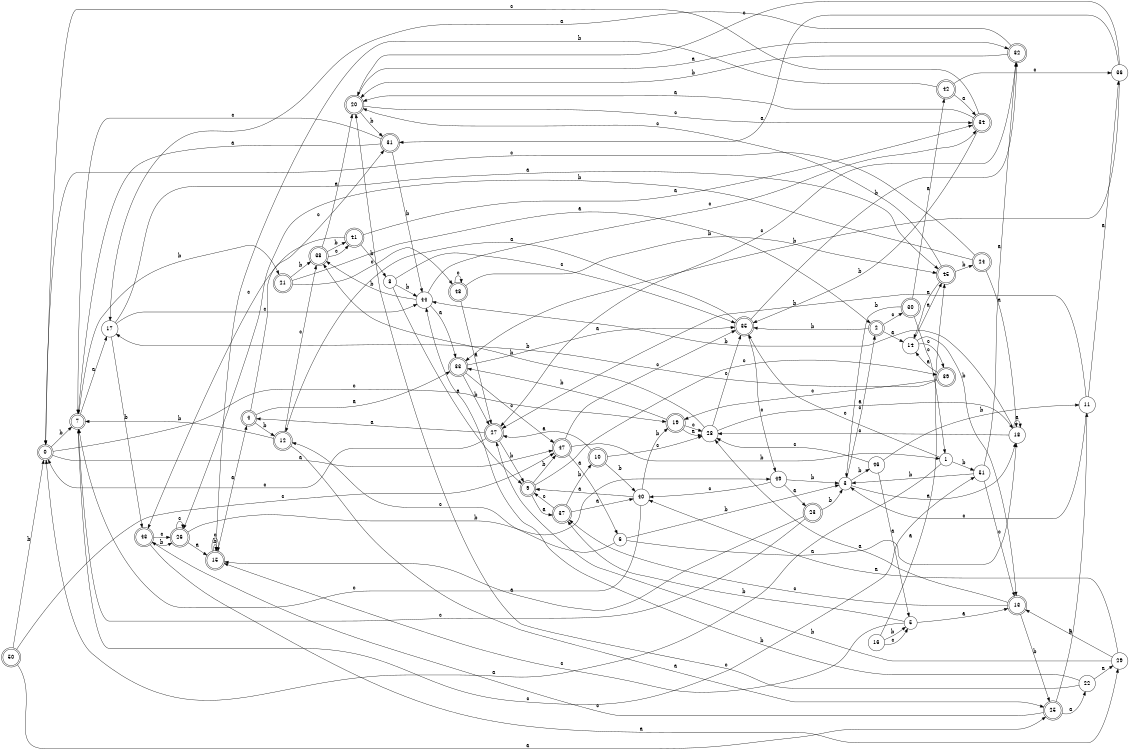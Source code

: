 digraph n42_2 {
__start0 [label="" shape="none"];

rankdir=LR;
size="8,5";

s0 [style="rounded,filled", color="black", fillcolor="white" shape="doublecircle", label="0"];
s1 [style="filled", color="black", fillcolor="white" shape="circle", label="1"];
s2 [style="rounded,filled", color="black", fillcolor="white" shape="doublecircle", label="2"];
s3 [style="filled", color="black", fillcolor="white" shape="circle", label="3"];
s4 [style="rounded,filled", color="black", fillcolor="white" shape="doublecircle", label="4"];
s5 [style="filled", color="black", fillcolor="white" shape="circle", label="5"];
s6 [style="filled", color="black", fillcolor="white" shape="circle", label="6"];
s7 [style="rounded,filled", color="black", fillcolor="white" shape="doublecircle", label="7"];
s8 [style="filled", color="black", fillcolor="white" shape="circle", label="8"];
s9 [style="rounded,filled", color="black", fillcolor="white" shape="doublecircle", label="9"];
s10 [style="rounded,filled", color="black", fillcolor="white" shape="doublecircle", label="10"];
s11 [style="filled", color="black", fillcolor="white" shape="circle", label="11"];
s12 [style="rounded,filled", color="black", fillcolor="white" shape="doublecircle", label="12"];
s13 [style="rounded,filled", color="black", fillcolor="white" shape="doublecircle", label="13"];
s14 [style="filled", color="black", fillcolor="white" shape="circle", label="14"];
s15 [style="rounded,filled", color="black", fillcolor="white" shape="doublecircle", label="15"];
s16 [style="filled", color="black", fillcolor="white" shape="circle", label="16"];
s17 [style="filled", color="black", fillcolor="white" shape="circle", label="17"];
s18 [style="filled", color="black", fillcolor="white" shape="circle", label="18"];
s19 [style="rounded,filled", color="black", fillcolor="white" shape="doublecircle", label="19"];
s20 [style="rounded,filled", color="black", fillcolor="white" shape="doublecircle", label="20"];
s21 [style="rounded,filled", color="black", fillcolor="white" shape="doublecircle", label="21"];
s22 [style="filled", color="black", fillcolor="white" shape="circle", label="22"];
s23 [style="rounded,filled", color="black", fillcolor="white" shape="doublecircle", label="23"];
s24 [style="rounded,filled", color="black", fillcolor="white" shape="doublecircle", label="24"];
s25 [style="rounded,filled", color="black", fillcolor="white" shape="doublecircle", label="25"];
s26 [style="rounded,filled", color="black", fillcolor="white" shape="doublecircle", label="26"];
s27 [style="rounded,filled", color="black", fillcolor="white" shape="doublecircle", label="27"];
s28 [style="filled", color="black", fillcolor="white" shape="circle", label="28"];
s29 [style="filled", color="black", fillcolor="white" shape="circle", label="29"];
s30 [style="rounded,filled", color="black", fillcolor="white" shape="doublecircle", label="30"];
s31 [style="rounded,filled", color="black", fillcolor="white" shape="doublecircle", label="31"];
s32 [style="rounded,filled", color="black", fillcolor="white" shape="doublecircle", label="32"];
s33 [style="rounded,filled", color="black", fillcolor="white" shape="doublecircle", label="33"];
s34 [style="rounded,filled", color="black", fillcolor="white" shape="doublecircle", label="34"];
s35 [style="rounded,filled", color="black", fillcolor="white" shape="doublecircle", label="35"];
s36 [style="filled", color="black", fillcolor="white" shape="circle", label="36"];
s37 [style="rounded,filled", color="black", fillcolor="white" shape="doublecircle", label="37"];
s38 [style="rounded,filled", color="black", fillcolor="white" shape="doublecircle", label="38"];
s39 [style="rounded,filled", color="black", fillcolor="white" shape="doublecircle", label="39"];
s40 [style="filled", color="black", fillcolor="white" shape="circle", label="40"];
s41 [style="rounded,filled", color="black", fillcolor="white" shape="doublecircle", label="41"];
s42 [style="rounded,filled", color="black", fillcolor="white" shape="doublecircle", label="42"];
s43 [style="rounded,filled", color="black", fillcolor="white" shape="doublecircle", label="43"];
s44 [style="filled", color="black", fillcolor="white" shape="circle", label="44"];
s45 [style="rounded,filled", color="black", fillcolor="white" shape="doublecircle", label="45"];
s46 [style="filled", color="black", fillcolor="white" shape="circle", label="46"];
s47 [style="rounded,filled", color="black", fillcolor="white" shape="doublecircle", label="47"];
s48 [style="rounded,filled", color="black", fillcolor="white" shape="doublecircle", label="48"];
s49 [style="filled", color="black", fillcolor="white" shape="circle", label="49"];
s50 [style="rounded,filled", color="black", fillcolor="white" shape="doublecircle", label="50"];
s51 [style="filled", color="black", fillcolor="white" shape="circle", label="51"];
s0 -> s47 [label="a"];
s0 -> s7 [label="b"];
s0 -> s19 [label="c"];
s1 -> s0 [label="a"];
s1 -> s51 [label="b"];
s1 -> s35 [label="c"];
s2 -> s14 [label="a"];
s2 -> s35 [label="b"];
s2 -> s30 [label="c"];
s3 -> s18 [label="a"];
s3 -> s46 [label="b"];
s3 -> s2 [label="c"];
s4 -> s33 [label="a"];
s4 -> s12 [label="b"];
s4 -> s31 [label="c"];
s5 -> s13 [label="a"];
s5 -> s37 [label="b"];
s5 -> s15 [label="c"];
s6 -> s18 [label="a"];
s6 -> s3 [label="b"];
s6 -> s12 [label="c"];
s7 -> s17 [label="a"];
s7 -> s21 [label="b"];
s7 -> s51 [label="c"];
s8 -> s9 [label="a"];
s8 -> s44 [label="b"];
s8 -> s35 [label="c"];
s9 -> s37 [label="a"];
s9 -> s47 [label="b"];
s9 -> s39 [label="c"];
s10 -> s27 [label="a"];
s10 -> s40 [label="b"];
s10 -> s28 [label="c"];
s11 -> s36 [label="a"];
s11 -> s27 [label="b"];
s11 -> s3 [label="c"];
s12 -> s25 [label="a"];
s12 -> s7 [label="b"];
s12 -> s38 [label="c"];
s13 -> s28 [label="a"];
s13 -> s25 [label="b"];
s13 -> s37 [label="c"];
s14 -> s45 [label="a"];
s14 -> s13 [label="b"];
s14 -> s39 [label="c"];
s15 -> s4 [label="a"];
s15 -> s15 [label="b"];
s15 -> s15 [label="c"];
s16 -> s45 [label="a"];
s16 -> s5 [label="b"];
s16 -> s5 [label="c"];
s17 -> s45 [label="a"];
s17 -> s43 [label="b"];
s17 -> s44 [label="c"];
s18 -> s18 [label="a"];
s18 -> s44 [label="b"];
s18 -> s28 [label="c"];
s19 -> s28 [label="a"];
s19 -> s33 [label="b"];
s19 -> s28 [label="c"];
s20 -> s32 [label="a"];
s20 -> s31 [label="b"];
s20 -> s34 [label="c"];
s21 -> s2 [label="a"];
s21 -> s38 [label="b"];
s21 -> s48 [label="c"];
s22 -> s29 [label="a"];
s22 -> s44 [label="b"];
s22 -> s20 [label="c"];
s23 -> s15 [label="a"];
s23 -> s3 [label="b"];
s23 -> s7 [label="c"];
s24 -> s18 [label="a"];
s24 -> s26 [label="b"];
s24 -> s0 [label="c"];
s25 -> s22 [label="a"];
s25 -> s11 [label="b"];
s25 -> s43 [label="c"];
s26 -> s15 [label="a"];
s26 -> s49 [label="b"];
s26 -> s26 [label="c"];
s27 -> s4 [label="a"];
s27 -> s9 [label="b"];
s27 -> s0 [label="c"];
s28 -> s18 [label="a"];
s28 -> s38 [label="b"];
s28 -> s35 [label="c"];
s29 -> s40 [label="a"];
s29 -> s27 [label="b"];
s29 -> s13 [label="c"];
s30 -> s42 [label="a"];
s30 -> s3 [label="b"];
s30 -> s1 [label="c"];
s31 -> s7 [label="a"];
s31 -> s44 [label="b"];
s31 -> s7 [label="c"];
s32 -> s17 [label="a"];
s32 -> s20 [label="b"];
s32 -> s27 [label="c"];
s33 -> s35 [label="a"];
s33 -> s27 [label="b"];
s33 -> s47 [label="c"];
s34 -> s20 [label="a"];
s34 -> s35 [label="b"];
s34 -> s0 [label="c"];
s35 -> s12 [label="a"];
s35 -> s32 [label="b"];
s35 -> s49 [label="c"];
s36 -> s31 [label="a"];
s36 -> s33 [label="b"];
s36 -> s20 [label="c"];
s37 -> s40 [label="a"];
s37 -> s10 [label="b"];
s37 -> s9 [label="c"];
s38 -> s20 [label="a"];
s38 -> s41 [label="b"];
s38 -> s41 [label="c"];
s39 -> s14 [label="a"];
s39 -> s17 [label="b"];
s39 -> s19 [label="c"];
s40 -> s9 [label="a"];
s40 -> s19 [label="b"];
s40 -> s7 [label="c"];
s41 -> s34 [label="a"];
s41 -> s8 [label="b"];
s41 -> s43 [label="c"];
s42 -> s34 [label="a"];
s42 -> s15 [label="b"];
s42 -> s36 [label="c"];
s43 -> s29 [label="a"];
s43 -> s26 [label="b"];
s43 -> s26 [label="c"];
s44 -> s33 [label="a"];
s44 -> s38 [label="b"];
s44 -> s34 [label="c"];
s45 -> s14 [label="a"];
s45 -> s24 [label="b"];
s45 -> s20 [label="c"];
s46 -> s5 [label="a"];
s46 -> s11 [label="b"];
s46 -> s28 [label="c"];
s47 -> s6 [label="a"];
s47 -> s1 [label="b"];
s47 -> s35 [label="c"];
s48 -> s27 [label="a"];
s48 -> s45 [label="b"];
s48 -> s48 [label="c"];
s49 -> s23 [label="a"];
s49 -> s3 [label="b"];
s49 -> s40 [label="c"];
s50 -> s25 [label="a"];
s50 -> s0 [label="b"];
s50 -> s47 [label="c"];
s51 -> s32 [label="a"];
s51 -> s3 [label="b"];
s51 -> s13 [label="c"];

}